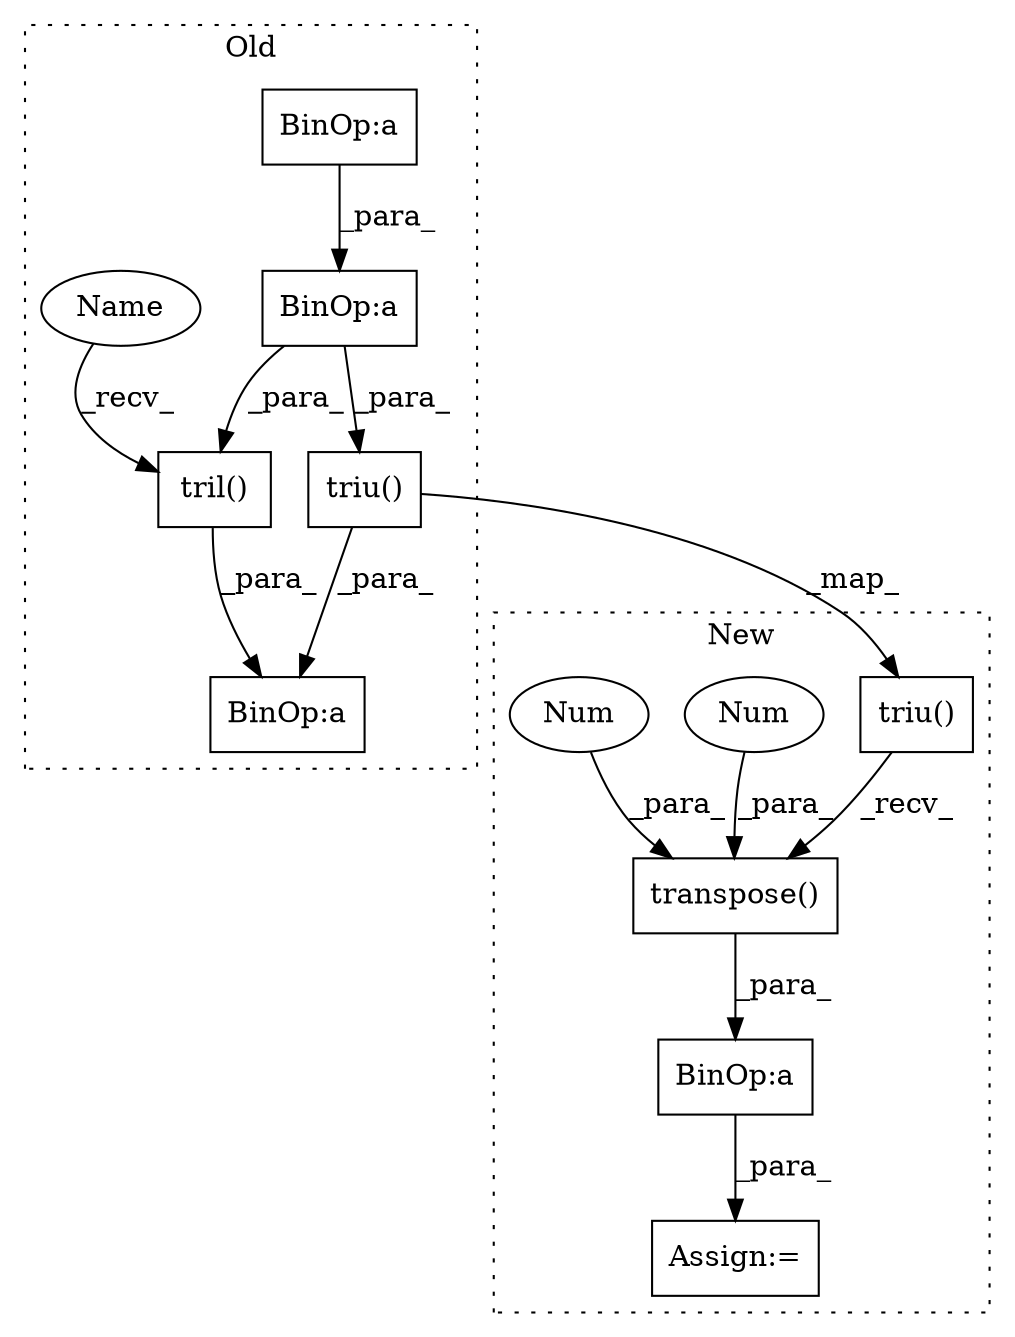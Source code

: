 digraph G {
subgraph cluster0 {
1 [label="triu()" a="75" s="9208,9220" l="11,13" shape="box"];
3 [label="BinOp:a" a="82" s="9233" l="3" shape="box"];
5 [label="tril()" a="75" s="9236,9248" l="11,14" shape="box"];
6 [label="BinOp:a" a="82" s="8999" l="3" shape="box"];
7 [label="BinOp:a" a="82" s="8919" l="3" shape="box"];
12 [label="Name" a="87" s="9236" l="5" shape="ellipse"];
label = "Old";
style="dotted";
}
subgraph cluster1 {
2 [label="triu()" a="75" s="9285,9297" l="11,13" shape="box"];
4 [label="BinOp:a" a="82" s="9606" l="3" shape="box"];
8 [label="transpose()" a="75" s="9329,9347" l="14,1" shape="box"];
9 [label="Num" a="76" s="9346" l="1" shape="ellipse"];
10 [label="Num" a="76" s="9343" l="1" shape="ellipse"];
11 [label="Assign:=" a="68" s="9846" l="3" shape="box"];
label = "New";
style="dotted";
}
1 -> 3 [label="_para_"];
1 -> 2 [label="_map_"];
2 -> 8 [label="_recv_"];
4 -> 11 [label="_para_"];
5 -> 3 [label="_para_"];
6 -> 5 [label="_para_"];
6 -> 1 [label="_para_"];
7 -> 6 [label="_para_"];
8 -> 4 [label="_para_"];
9 -> 8 [label="_para_"];
10 -> 8 [label="_para_"];
12 -> 5 [label="_recv_"];
}